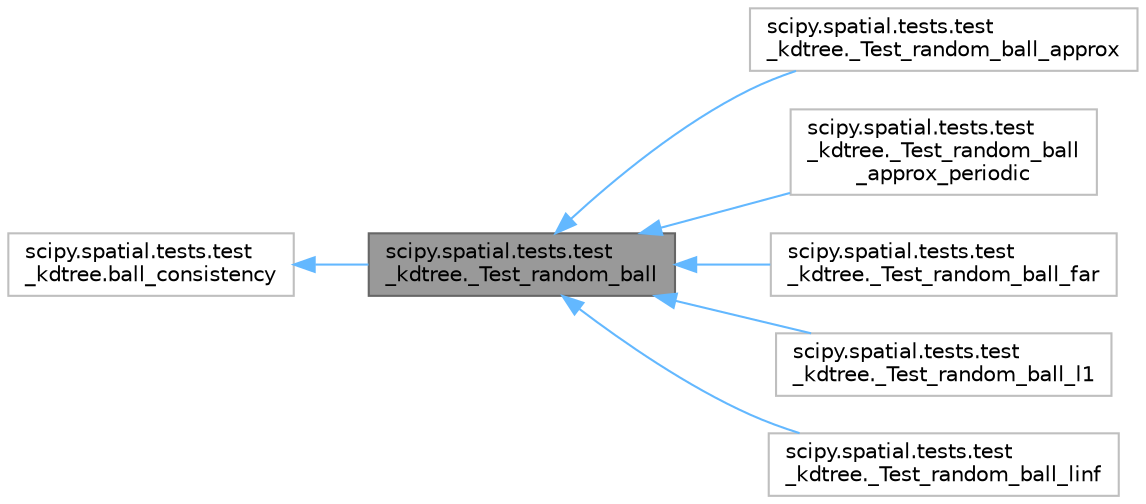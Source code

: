 digraph "scipy.spatial.tests.test_kdtree._Test_random_ball"
{
 // LATEX_PDF_SIZE
  bgcolor="transparent";
  edge [fontname=Helvetica,fontsize=10,labelfontname=Helvetica,labelfontsize=10];
  node [fontname=Helvetica,fontsize=10,shape=box,height=0.2,width=0.4];
  rankdir="LR";
  Node1 [id="Node000001",label="scipy.spatial.tests.test\l_kdtree._Test_random_ball",height=0.2,width=0.4,color="gray40", fillcolor="grey60", style="filled", fontcolor="black",tooltip=" "];
  Node2 -> Node1 [id="edge1_Node000001_Node000002",dir="back",color="steelblue1",style="solid",tooltip=" "];
  Node2 [id="Node000002",label="scipy.spatial.tests.test\l_kdtree.ball_consistency",height=0.2,width=0.4,color="grey75", fillcolor="white", style="filled",URL="$d7/de9/classscipy_1_1spatial_1_1tests_1_1test__kdtree_1_1ball__consistency.html",tooltip=" "];
  Node1 -> Node3 [id="edge2_Node000001_Node000003",dir="back",color="steelblue1",style="solid",tooltip=" "];
  Node3 [id="Node000003",label="scipy.spatial.tests.test\l_kdtree._Test_random_ball_approx",height=0.2,width=0.4,color="grey75", fillcolor="white", style="filled",URL="$dc/d0c/classscipy_1_1spatial_1_1tests_1_1test__kdtree_1_1__Test__random__ball__approx.html",tooltip=" "];
  Node1 -> Node4 [id="edge3_Node000001_Node000004",dir="back",color="steelblue1",style="solid",tooltip=" "];
  Node4 [id="Node000004",label="scipy.spatial.tests.test\l_kdtree._Test_random_ball\l_approx_periodic",height=0.2,width=0.4,color="grey75", fillcolor="white", style="filled",URL="$de/d99/classscipy_1_1spatial_1_1tests_1_1test__kdtree_1_1__Test__random__ball__approx__periodic.html",tooltip=" "];
  Node1 -> Node5 [id="edge4_Node000001_Node000005",dir="back",color="steelblue1",style="solid",tooltip=" "];
  Node5 [id="Node000005",label="scipy.spatial.tests.test\l_kdtree._Test_random_ball_far",height=0.2,width=0.4,color="grey75", fillcolor="white", style="filled",URL="$df/d8c/classscipy_1_1spatial_1_1tests_1_1test__kdtree_1_1__Test__random__ball__far.html",tooltip=" "];
  Node1 -> Node6 [id="edge5_Node000001_Node000006",dir="back",color="steelblue1",style="solid",tooltip=" "];
  Node6 [id="Node000006",label="scipy.spatial.tests.test\l_kdtree._Test_random_ball_l1",height=0.2,width=0.4,color="grey75", fillcolor="white", style="filled",URL="$df/db7/classscipy_1_1spatial_1_1tests_1_1test__kdtree_1_1__Test__random__ball__l1.html",tooltip=" "];
  Node1 -> Node7 [id="edge6_Node000001_Node000007",dir="back",color="steelblue1",style="solid",tooltip=" "];
  Node7 [id="Node000007",label="scipy.spatial.tests.test\l_kdtree._Test_random_ball_linf",height=0.2,width=0.4,color="grey75", fillcolor="white", style="filled",URL="$d2/d08/classscipy_1_1spatial_1_1tests_1_1test__kdtree_1_1__Test__random__ball__linf.html",tooltip=" "];
}
